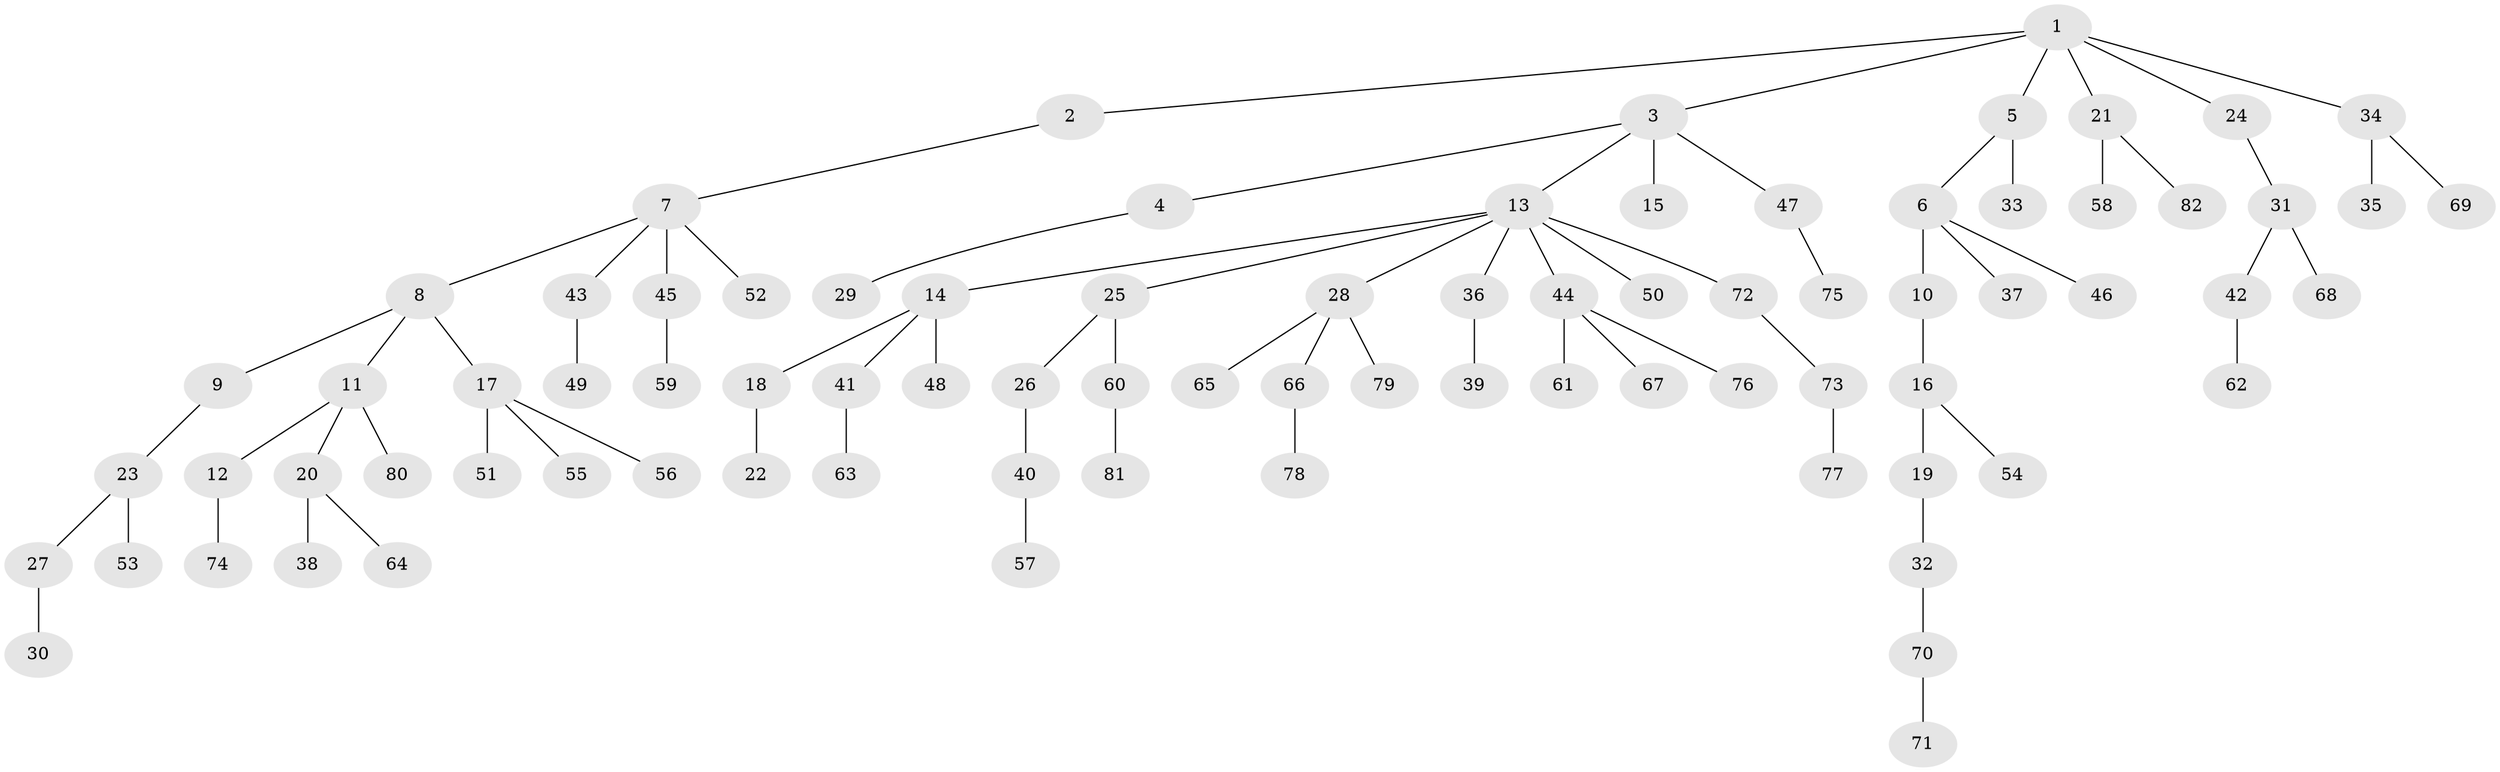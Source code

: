 // Generated by graph-tools (version 1.1) at 2025/15/03/09/25 04:15:34]
// undirected, 82 vertices, 81 edges
graph export_dot {
graph [start="1"]
  node [color=gray90,style=filled];
  1;
  2;
  3;
  4;
  5;
  6;
  7;
  8;
  9;
  10;
  11;
  12;
  13;
  14;
  15;
  16;
  17;
  18;
  19;
  20;
  21;
  22;
  23;
  24;
  25;
  26;
  27;
  28;
  29;
  30;
  31;
  32;
  33;
  34;
  35;
  36;
  37;
  38;
  39;
  40;
  41;
  42;
  43;
  44;
  45;
  46;
  47;
  48;
  49;
  50;
  51;
  52;
  53;
  54;
  55;
  56;
  57;
  58;
  59;
  60;
  61;
  62;
  63;
  64;
  65;
  66;
  67;
  68;
  69;
  70;
  71;
  72;
  73;
  74;
  75;
  76;
  77;
  78;
  79;
  80;
  81;
  82;
  1 -- 2;
  1 -- 3;
  1 -- 5;
  1 -- 21;
  1 -- 24;
  1 -- 34;
  2 -- 7;
  3 -- 4;
  3 -- 13;
  3 -- 15;
  3 -- 47;
  4 -- 29;
  5 -- 6;
  5 -- 33;
  6 -- 10;
  6 -- 37;
  6 -- 46;
  7 -- 8;
  7 -- 43;
  7 -- 45;
  7 -- 52;
  8 -- 9;
  8 -- 11;
  8 -- 17;
  9 -- 23;
  10 -- 16;
  11 -- 12;
  11 -- 20;
  11 -- 80;
  12 -- 74;
  13 -- 14;
  13 -- 25;
  13 -- 28;
  13 -- 36;
  13 -- 44;
  13 -- 50;
  13 -- 72;
  14 -- 18;
  14 -- 41;
  14 -- 48;
  16 -- 19;
  16 -- 54;
  17 -- 51;
  17 -- 55;
  17 -- 56;
  18 -- 22;
  19 -- 32;
  20 -- 38;
  20 -- 64;
  21 -- 58;
  21 -- 82;
  23 -- 27;
  23 -- 53;
  24 -- 31;
  25 -- 26;
  25 -- 60;
  26 -- 40;
  27 -- 30;
  28 -- 65;
  28 -- 66;
  28 -- 79;
  31 -- 42;
  31 -- 68;
  32 -- 70;
  34 -- 35;
  34 -- 69;
  36 -- 39;
  40 -- 57;
  41 -- 63;
  42 -- 62;
  43 -- 49;
  44 -- 61;
  44 -- 67;
  44 -- 76;
  45 -- 59;
  47 -- 75;
  60 -- 81;
  66 -- 78;
  70 -- 71;
  72 -- 73;
  73 -- 77;
}
